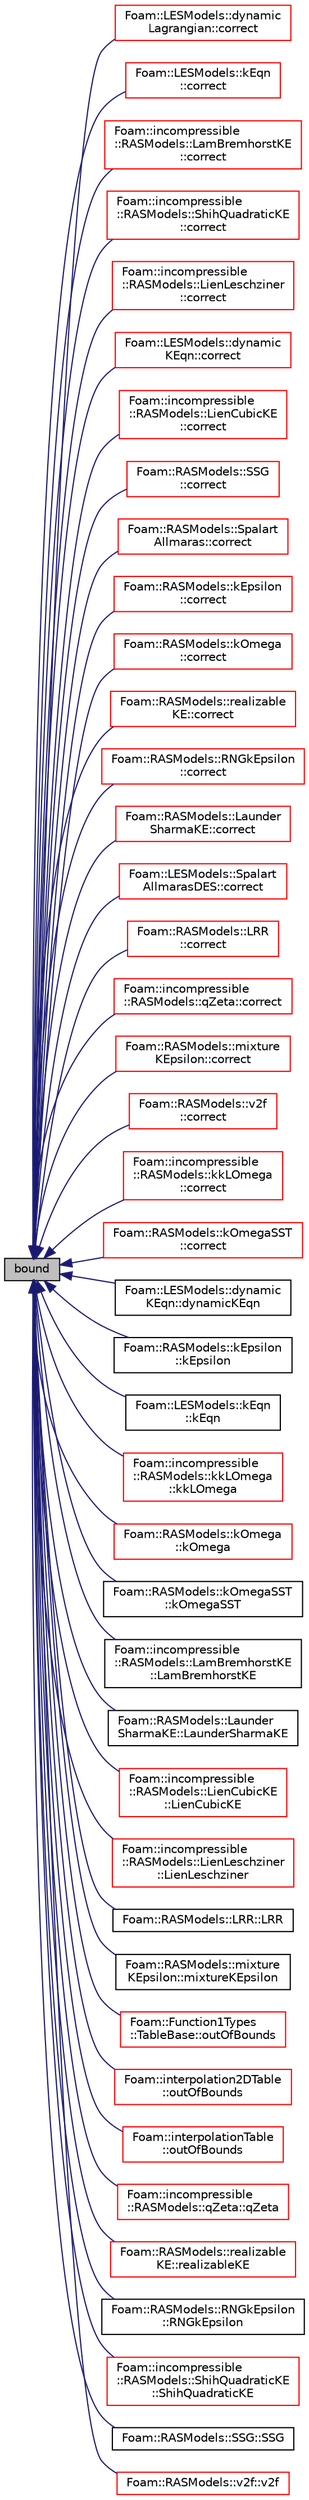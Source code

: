 digraph "bound"
{
  bgcolor="transparent";
  edge [fontname="Helvetica",fontsize="10",labelfontname="Helvetica",labelfontsize="10"];
  node [fontname="Helvetica",fontsize="10",shape=record];
  rankdir="LR";
  Node1 [label="bound",height=0.2,width=0.4,color="black", fillcolor="grey75", style="filled", fontcolor="black"];
  Node1 -> Node2 [dir="back",color="midnightblue",fontsize="10",style="solid",fontname="Helvetica"];
  Node2 [label="Foam::LESModels::dynamic\lLagrangian::correct",height=0.2,width=0.4,color="red",URL="$a00612.html#a3ae44b28050c3aa494c1d8e18cf618c1",tooltip="Correct Eddy-Viscosity and related properties. "];
  Node1 -> Node3 [dir="back",color="midnightblue",fontsize="10",style="solid",fontname="Helvetica"];
  Node3 [label="Foam::LESModels::kEqn\l::correct",height=0.2,width=0.4,color="red",URL="$a01250.html#a3ae44b28050c3aa494c1d8e18cf618c1",tooltip="Correct eddy-Viscosity and related properties. "];
  Node1 -> Node4 [dir="back",color="midnightblue",fontsize="10",style="solid",fontname="Helvetica"];
  Node4 [label="Foam::incompressible\l::RASModels::LamBremhorstKE\l::correct",height=0.2,width=0.4,color="red",URL="$a01286.html#a3ae44b28050c3aa494c1d8e18cf618c1",tooltip="Solve the turbulence equations and correct the turbulence viscosity. "];
  Node1 -> Node5 [dir="back",color="midnightblue",fontsize="10",style="solid",fontname="Helvetica"];
  Node5 [label="Foam::incompressible\l::RASModels::ShihQuadraticKE\l::correct",height=0.2,width=0.4,color="red",URL="$a02356.html#a3ae44b28050c3aa494c1d8e18cf618c1",tooltip="Solve the turbulence equations and correct the turbulence viscosity. "];
  Node1 -> Node6 [dir="back",color="midnightblue",fontsize="10",style="solid",fontname="Helvetica"];
  Node6 [label="Foam::incompressible\l::RASModels::LienLeschziner\l::correct",height=0.2,width=0.4,color="red",URL="$a01334.html#a3ae44b28050c3aa494c1d8e18cf618c1",tooltip="Solve the turbulence equations and correct the turbulence viscosity. "];
  Node1 -> Node7 [dir="back",color="midnightblue",fontsize="10",style="solid",fontname="Helvetica"];
  Node7 [label="Foam::LESModels::dynamic\lKEqn::correct",height=0.2,width=0.4,color="red",URL="$a00611.html#a3ae44b28050c3aa494c1d8e18cf618c1",tooltip="Correct Eddy-Viscosity and related properties. "];
  Node1 -> Node8 [dir="back",color="midnightblue",fontsize="10",style="solid",fontname="Helvetica"];
  Node8 [label="Foam::incompressible\l::RASModels::LienCubicKE\l::correct",height=0.2,width=0.4,color="red",URL="$a01333.html#a3ae44b28050c3aa494c1d8e18cf618c1",tooltip="Solve the turbulence equations and correct the turbulence viscosity. "];
  Node1 -> Node9 [dir="back",color="midnightblue",fontsize="10",style="solid",fontname="Helvetica"];
  Node9 [label="Foam::RASModels::SSG\l::correct",height=0.2,width=0.4,color="red",URL="$a02492.html#a3ae44b28050c3aa494c1d8e18cf618c1",tooltip="Solve the turbulence equations and correct eddy-Viscosity and. "];
  Node1 -> Node10 [dir="back",color="midnightblue",fontsize="10",style="solid",fontname="Helvetica"];
  Node10 [label="Foam::RASModels::Spalart\lAllmaras::correct",height=0.2,width=0.4,color="red",URL="$a02452.html#a3ae44b28050c3aa494c1d8e18cf618c1",tooltip="Solve the turbulence equations and correct the turbulence viscosity. "];
  Node1 -> Node11 [dir="back",color="midnightblue",fontsize="10",style="solid",fontname="Helvetica"];
  Node11 [label="Foam::RASModels::kEpsilon\l::correct",height=0.2,width=0.4,color="red",URL="$a01249.html#a3ae44b28050c3aa494c1d8e18cf618c1",tooltip="Solve the turbulence equations and correct the turbulence viscosity. "];
  Node1 -> Node12 [dir="back",color="midnightblue",fontsize="10",style="solid",fontname="Helvetica"];
  Node12 [label="Foam::RASModels::kOmega\l::correct",height=0.2,width=0.4,color="red",URL="$a01266.html#a3ae44b28050c3aa494c1d8e18cf618c1",tooltip="Solve the turbulence equations and correct the turbulence viscosity. "];
  Node1 -> Node13 [dir="back",color="midnightblue",fontsize="10",style="solid",fontname="Helvetica"];
  Node13 [label="Foam::RASModels::realizable\lKE::correct",height=0.2,width=0.4,color="red",URL="$a02144.html#a3ae44b28050c3aa494c1d8e18cf618c1",tooltip="Solve the turbulence equations and correct the turbulence viscosity. "];
  Node1 -> Node14 [dir="back",color="midnightblue",fontsize="10",style="solid",fontname="Helvetica"];
  Node14 [label="Foam::RASModels::RNGkEpsilon\l::correct",height=0.2,width=0.4,color="red",URL="$a02261.html#a3ae44b28050c3aa494c1d8e18cf618c1",tooltip="Solve the turbulence equations and correct the turbulence viscosity. "];
  Node1 -> Node15 [dir="back",color="midnightblue",fontsize="10",style="solid",fontname="Helvetica"];
  Node15 [label="Foam::RASModels::Launder\lSharmaKE::correct",height=0.2,width=0.4,color="red",URL="$a01296.html#a3ae44b28050c3aa494c1d8e18cf618c1",tooltip="Solve the turbulence equations and correct the turbulence viscosity. "];
  Node1 -> Node16 [dir="back",color="midnightblue",fontsize="10",style="solid",fontname="Helvetica"];
  Node16 [label="Foam::LESModels::Spalart\lAllmarasDES::correct",height=0.2,width=0.4,color="red",URL="$a02454.html#a3ae44b28050c3aa494c1d8e18cf618c1",tooltip="Correct nuTilda and related properties. "];
  Node1 -> Node17 [dir="back",color="midnightblue",fontsize="10",style="solid",fontname="Helvetica"];
  Node17 [label="Foam::RASModels::LRR\l::correct",height=0.2,width=0.4,color="red",URL="$a01411.html#a3ae44b28050c3aa494c1d8e18cf618c1",tooltip="Solve the turbulence equations and correct eddy-Viscosity and. "];
  Node1 -> Node18 [dir="back",color="midnightblue",fontsize="10",style="solid",fontname="Helvetica"];
  Node18 [label="Foam::incompressible\l::RASModels::qZeta::correct",height=0.2,width=0.4,color="red",URL="$a02099.html#a3ae44b28050c3aa494c1d8e18cf618c1",tooltip="Solve the turbulence equations and correct the turbulence viscosity. "];
  Node1 -> Node19 [dir="back",color="midnightblue",fontsize="10",style="solid",fontname="Helvetica"];
  Node19 [label="Foam::RASModels::mixture\lKEpsilon::correct",height=0.2,width=0.4,color="red",URL="$a01551.html#a3ae44b28050c3aa494c1d8e18cf618c1",tooltip="Solve the turbulence equations and correct the turbulence viscosity. "];
  Node1 -> Node20 [dir="back",color="midnightblue",fontsize="10",style="solid",fontname="Helvetica"];
  Node20 [label="Foam::RASModels::v2f\l::correct",height=0.2,width=0.4,color="red",URL="$a02871.html#a3ae44b28050c3aa494c1d8e18cf618c1",tooltip="Solve the turbulence equations and correct the turbulence viscosity. "];
  Node1 -> Node21 [dir="back",color="midnightblue",fontsize="10",style="solid",fontname="Helvetica"];
  Node21 [label="Foam::incompressible\l::RASModels::kkLOmega\l::correct",height=0.2,width=0.4,color="red",URL="$a01263.html#a3ae44b28050c3aa494c1d8e18cf618c1",tooltip="Solve the turbulence equations and correct the turbulence viscosity. "];
  Node1 -> Node22 [dir="back",color="midnightblue",fontsize="10",style="solid",fontname="Helvetica"];
  Node22 [label="Foam::RASModels::kOmegaSST\l::correct",height=0.2,width=0.4,color="red",URL="$a01267.html#a3ae44b28050c3aa494c1d8e18cf618c1",tooltip="Solve the turbulence equations and correct the turbulence viscosity. "];
  Node1 -> Node23 [dir="back",color="midnightblue",fontsize="10",style="solid",fontname="Helvetica"];
  Node23 [label="Foam::LESModels::dynamic\lKEqn::dynamicKEqn",height=0.2,width=0.4,color="black",URL="$a00611.html#ac4d1cb48e7b33ff4909b44b9d21f00d0",tooltip="Construct from components. "];
  Node1 -> Node24 [dir="back",color="midnightblue",fontsize="10",style="solid",fontname="Helvetica"];
  Node24 [label="Foam::RASModels::kEpsilon\l::kEpsilon",height=0.2,width=0.4,color="black",URL="$a01249.html#ad4c4e296af702a0e980b142a736eab01",tooltip="Construct from components. "];
  Node1 -> Node25 [dir="back",color="midnightblue",fontsize="10",style="solid",fontname="Helvetica"];
  Node25 [label="Foam::LESModels::kEqn\l::kEqn",height=0.2,width=0.4,color="black",URL="$a01250.html#a56a1d6f27eaf47acf4e9c335ed681623",tooltip="Constructor from components. "];
  Node1 -> Node26 [dir="back",color="midnightblue",fontsize="10",style="solid",fontname="Helvetica"];
  Node26 [label="Foam::incompressible\l::RASModels::kkLOmega\l::kkLOmega",height=0.2,width=0.4,color="red",URL="$a01263.html#acd7dcdec078cb26558efbb7f149a4c6a",tooltip="Construct from components. "];
  Node1 -> Node27 [dir="back",color="midnightblue",fontsize="10",style="solid",fontname="Helvetica"];
  Node27 [label="Foam::RASModels::kOmega\l::kOmega",height=0.2,width=0.4,color="red",URL="$a01266.html#a8d1b583581510a8d1abf1d27123e40ff",tooltip="Construct from components. "];
  Node1 -> Node28 [dir="back",color="midnightblue",fontsize="10",style="solid",fontname="Helvetica"];
  Node28 [label="Foam::RASModels::kOmegaSST\l::kOmegaSST",height=0.2,width=0.4,color="black",URL="$a01267.html#afdfaf67b4d162e6ad2f741f0cd99c080",tooltip="Construct from components. "];
  Node1 -> Node29 [dir="back",color="midnightblue",fontsize="10",style="solid",fontname="Helvetica"];
  Node29 [label="Foam::incompressible\l::RASModels::LamBremhorstKE\l::LamBremhorstKE",height=0.2,width=0.4,color="black",URL="$a01286.html#a5c9fb5edae59f0fbc7f850919a4f4457",tooltip="Construct from components. "];
  Node1 -> Node30 [dir="back",color="midnightblue",fontsize="10",style="solid",fontname="Helvetica"];
  Node30 [label="Foam::RASModels::Launder\lSharmaKE::LaunderSharmaKE",height=0.2,width=0.4,color="black",URL="$a01296.html#a5ddab09e3749d8a2117006c87fd84200",tooltip="Construct from components. "];
  Node1 -> Node31 [dir="back",color="midnightblue",fontsize="10",style="solid",fontname="Helvetica"];
  Node31 [label="Foam::incompressible\l::RASModels::LienCubicKE\l::LienCubicKE",height=0.2,width=0.4,color="red",URL="$a01333.html#a389beaa43511a3788a5fac02bce8efe0",tooltip="Construct from components. "];
  Node1 -> Node32 [dir="back",color="midnightblue",fontsize="10",style="solid",fontname="Helvetica"];
  Node32 [label="Foam::incompressible\l::RASModels::LienLeschziner\l::LienLeschziner",height=0.2,width=0.4,color="red",URL="$a01334.html#a24c8450b3d4472dbd8392adc91079902",tooltip="Construct from components. "];
  Node1 -> Node33 [dir="back",color="midnightblue",fontsize="10",style="solid",fontname="Helvetica"];
  Node33 [label="Foam::RASModels::LRR::LRR",height=0.2,width=0.4,color="black",URL="$a01411.html#a8e5876f967d41986458bf1b4e56880f1",tooltip="Construct from components. "];
  Node1 -> Node34 [dir="back",color="midnightblue",fontsize="10",style="solid",fontname="Helvetica"];
  Node34 [label="Foam::RASModels::mixture\lKEpsilon::mixtureKEpsilon",height=0.2,width=0.4,color="black",URL="$a01551.html#a8a7ec1494a8e894fa723875426b4c21b",tooltip="Construct from components. "];
  Node1 -> Node35 [dir="back",color="midnightblue",fontsize="10",style="solid",fontname="Helvetica"];
  Node35 [label="Foam::Function1Types\l::TableBase::outOfBounds",height=0.2,width=0.4,color="red",URL="$a02624.html#a9c13268d68685893323242689c02b9be",tooltip="Set the out-of-bounds handling from enum, return previous setting. "];
  Node1 -> Node36 [dir="back",color="midnightblue",fontsize="10",style="solid",fontname="Helvetica"];
  Node36 [label="Foam::interpolation2DTable\l::outOfBounds",height=0.2,width=0.4,color="red",URL="$a01170.html#a3343ed26dde8ab729adc8b5138586786",tooltip="Set the out-of-bounds handling from enum, return previous setting. "];
  Node1 -> Node37 [dir="back",color="midnightblue",fontsize="10",style="solid",fontname="Helvetica"];
  Node37 [label="Foam::interpolationTable\l::outOfBounds",height=0.2,width=0.4,color="red",URL="$a01178.html#a4f4e7ad209b8271aeb7d2dd509319139",tooltip="Set the out-of-bounds handling from enum, return previous setting. "];
  Node1 -> Node38 [dir="back",color="midnightblue",fontsize="10",style="solid",fontname="Helvetica"];
  Node38 [label="Foam::incompressible\l::RASModels::qZeta::qZeta",height=0.2,width=0.4,color="red",URL="$a02099.html#acf961fdbd731cbe2ceee9e599c8b8068",tooltip="Construct from components. "];
  Node1 -> Node39 [dir="back",color="midnightblue",fontsize="10",style="solid",fontname="Helvetica"];
  Node39 [label="Foam::RASModels::realizable\lKE::realizableKE",height=0.2,width=0.4,color="red",URL="$a02144.html#a0ada0da2853ce6105b00fc56c1dce142",tooltip="Construct from components. "];
  Node1 -> Node40 [dir="back",color="midnightblue",fontsize="10",style="solid",fontname="Helvetica"];
  Node40 [label="Foam::RASModels::RNGkEpsilon\l::RNGkEpsilon",height=0.2,width=0.4,color="black",URL="$a02261.html#af8382831a2895250f5733d1d81bca9ca",tooltip="Construct from components. "];
  Node1 -> Node41 [dir="back",color="midnightblue",fontsize="10",style="solid",fontname="Helvetica"];
  Node41 [label="Foam::incompressible\l::RASModels::ShihQuadraticKE\l::ShihQuadraticKE",height=0.2,width=0.4,color="red",URL="$a02356.html#af009f704ea20a835fa4a1ace3086ce4b",tooltip="Construct from components. "];
  Node1 -> Node42 [dir="back",color="midnightblue",fontsize="10",style="solid",fontname="Helvetica"];
  Node42 [label="Foam::RASModels::SSG::SSG",height=0.2,width=0.4,color="black",URL="$a02492.html#a2f41db74431d003903c7e650177ba0f7",tooltip="Construct from components. "];
  Node1 -> Node43 [dir="back",color="midnightblue",fontsize="10",style="solid",fontname="Helvetica"];
  Node43 [label="Foam::RASModels::v2f::v2f",height=0.2,width=0.4,color="red",URL="$a02871.html#aa86eb51a046d35be3fc2736626992962",tooltip="Construct from components. "];
}
